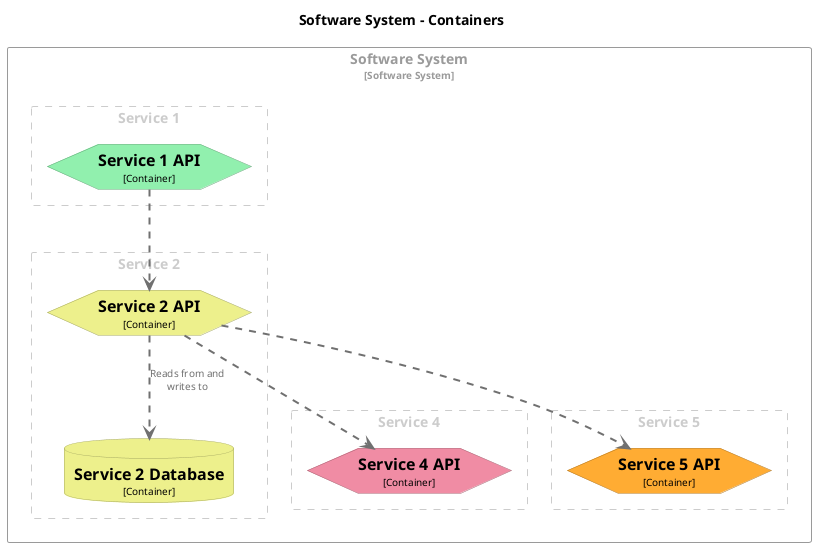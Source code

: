 @startuml
set separator none
title Software System - Containers

top to bottom direction

skinparam {
  arrowFontSize 10
  defaultTextAlignment center
  wrapWidth 200
  maxMessageSize 100
}

hide stereotype

skinparam hexagon<<SoftwareSystem.Service1API>> {
  BackgroundColor #91f0ae
  FontColor #000000
  BorderColor #65a879
  shadowing false
}
skinparam hexagon<<SoftwareSystem.Service2API>> {
  BackgroundColor #edf08c
  FontColor #000000
  BorderColor #a5a862
  shadowing false
}
skinparam database<<SoftwareSystem.Service2Database>> {
  BackgroundColor #edf08c
  FontColor #000000
  BorderColor #a5a862
  shadowing false
}
skinparam hexagon<<SoftwareSystem.Service4API>> {
  BackgroundColor #f08ca4
  FontColor #000000
  BorderColor #a86272
  shadowing false
}
skinparam hexagon<<SoftwareSystem.Service5API>> {
  BackgroundColor #ffac33
  FontColor #000000
  BorderColor #b27823
  shadowing false
}
skinparam rectangle<<SoftwareSystem>> {
  BorderColor #9a9a9a
  FontColor #9a9a9a
  shadowing false
}

rectangle "Software System\n<size:10>[Software System]</size>" <<SoftwareSystem>> {
  rectangle "Service 1" <<group1>> as group1 {
    skinparam RectangleBorderColor<<group1>> #cccccc
    skinparam RectangleFontColor<<group1>> #cccccc
    skinparam RectangleBorderStyle<<group1>> dashed

    hexagon "==Service 1 API\n<size:10>[Container]</size>" <<SoftwareSystem.Service1API>> as SoftwareSystem.Service1API
  }

  rectangle "Service 2" <<group2>> as group2 {
    skinparam RectangleBorderColor<<group2>> #cccccc
    skinparam RectangleFontColor<<group2>> #cccccc
    skinparam RectangleBorderStyle<<group2>> dashed

    hexagon "==Service 2 API\n<size:10>[Container]</size>" <<SoftwareSystem.Service2API>> as SoftwareSystem.Service2API
    database "==Service 2 Database\n<size:10>[Container]</size>" <<SoftwareSystem.Service2Database>> as SoftwareSystem.Service2Database
  }

  rectangle "Service 4" <<group3>> as group3 {
    skinparam RectangleBorderColor<<group3>> #cccccc
    skinparam RectangleFontColor<<group3>> #cccccc
    skinparam RectangleBorderStyle<<group3>> dashed

    hexagon "==Service 4 API\n<size:10>[Container]</size>" <<SoftwareSystem.Service4API>> as SoftwareSystem.Service4API
  }

  rectangle "Service 5" <<group4>> as group4 {
    skinparam RectangleBorderColor<<group4>> #cccccc
    skinparam RectangleFontColor<<group4>> #cccccc
    skinparam RectangleBorderStyle<<group4>> dashed

    hexagon "==Service 5 API\n<size:10>[Container]</size>" <<SoftwareSystem.Service5API>> as SoftwareSystem.Service5API
  }

}

SoftwareSystem.Service1API .[#707070,thickness=2].> SoftwareSystem.Service2API : "<color:#707070>"
SoftwareSystem.Service2API .[#707070,thickness=2].> SoftwareSystem.Service4API : "<color:#707070>"
SoftwareSystem.Service2API .[#707070,thickness=2].> SoftwareSystem.Service5API : "<color:#707070>"
SoftwareSystem.Service2API .[#707070,thickness=2].> SoftwareSystem.Service2Database : "<color:#707070>Reads from and writes to"
@enduml